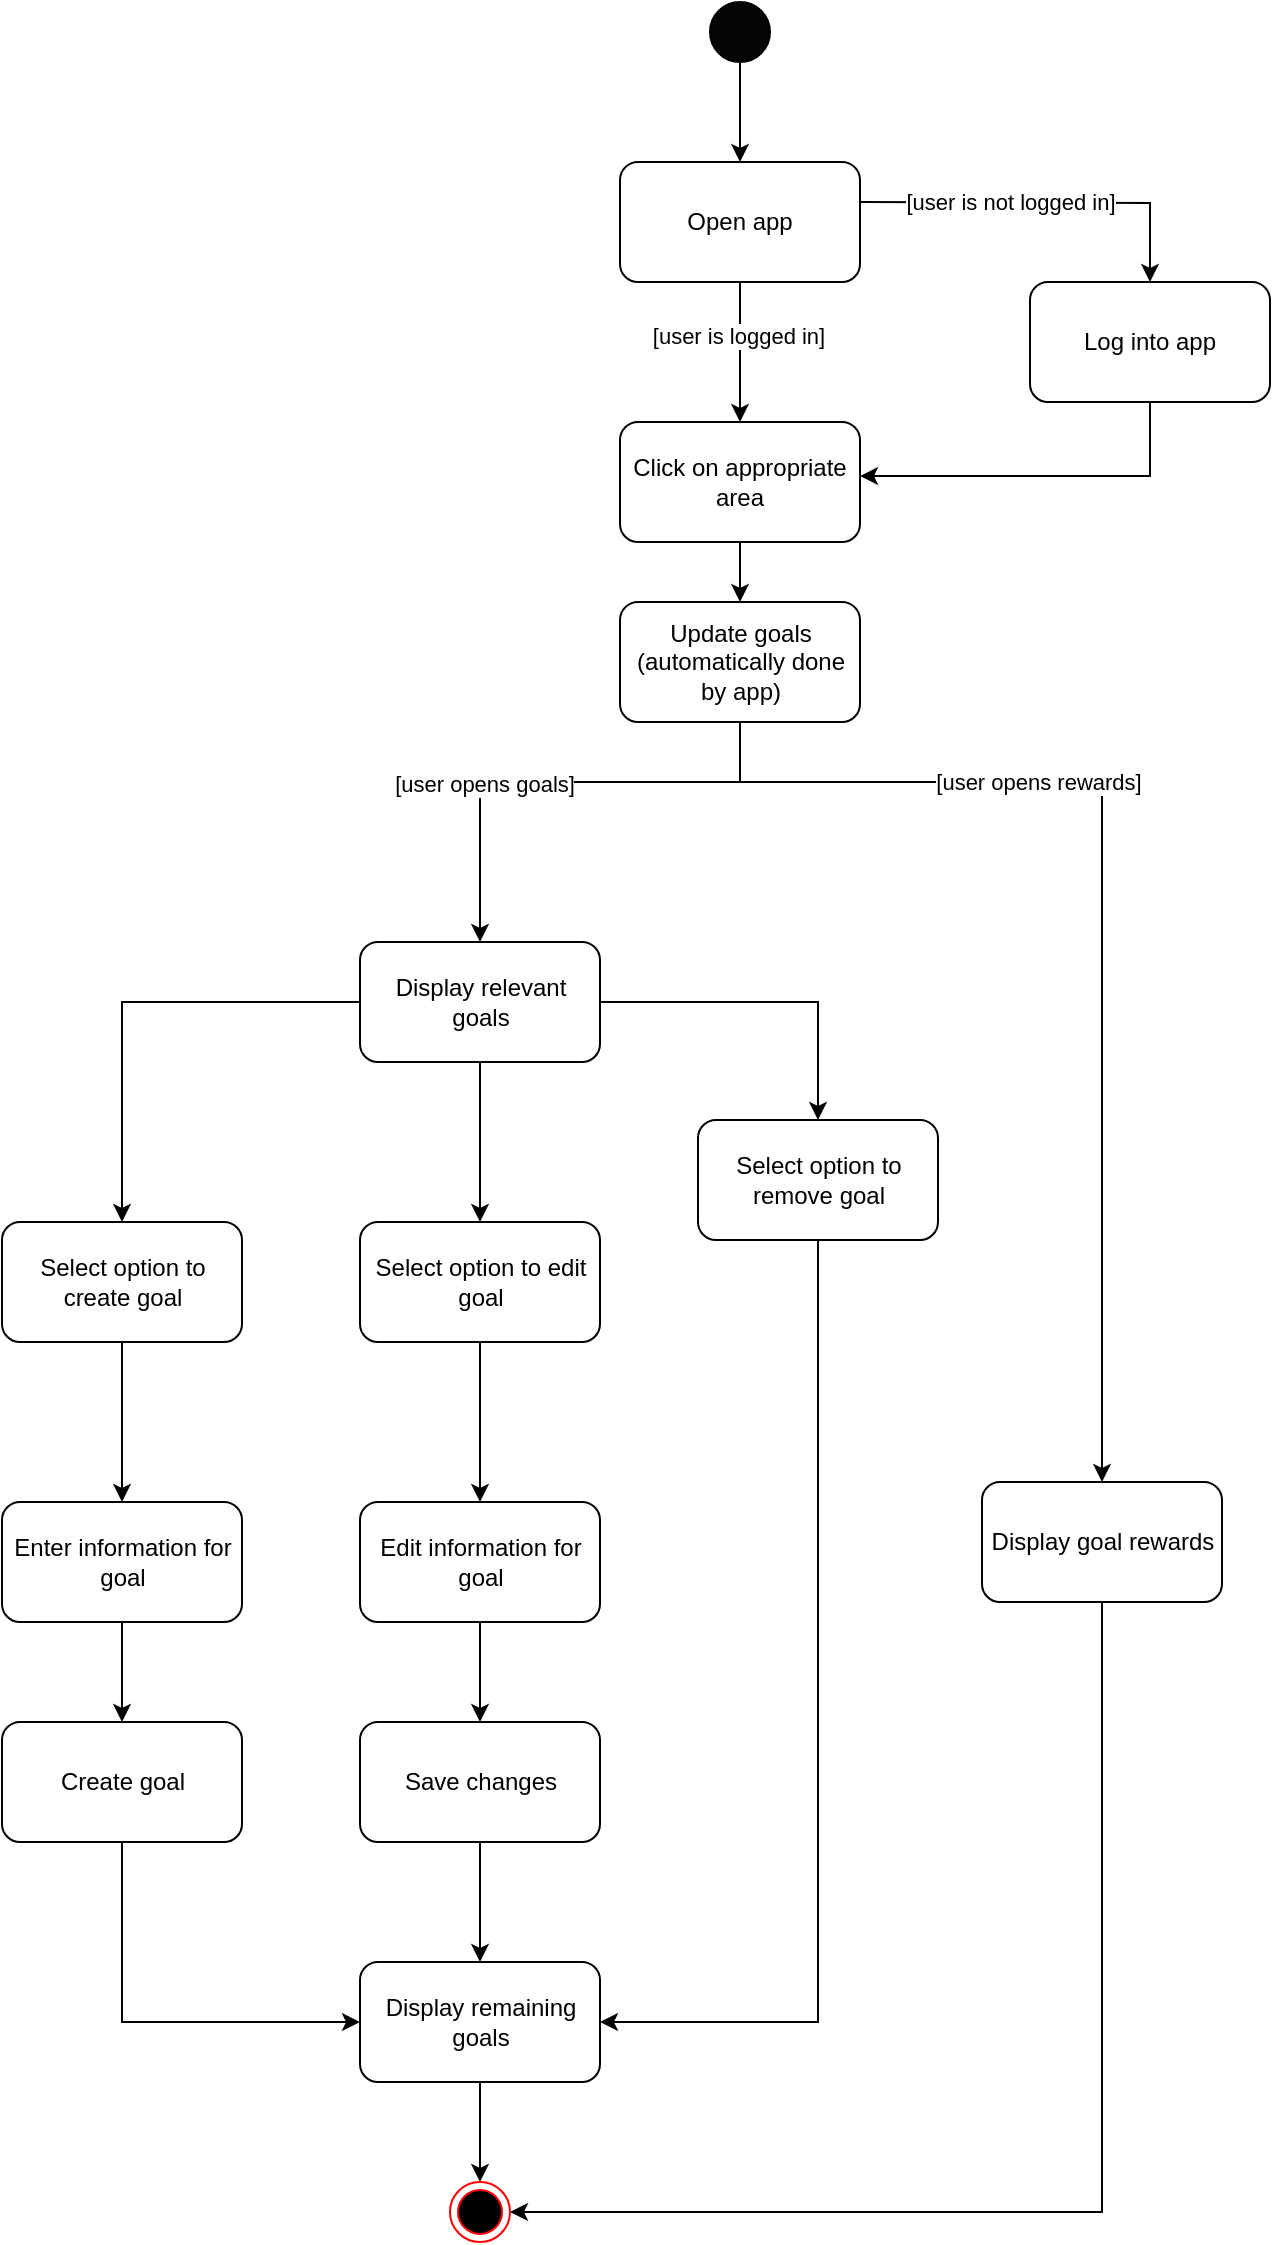 <mxfile version="20.4.0" type="github">
  <diagram id="QUWLHqUXrnmNoyzQJEGA" name="Page-1">
    <mxGraphModel dx="2585" dy="1371" grid="0" gridSize="10" guides="1" tooltips="1" connect="1" arrows="1" fold="1" page="1" pageScale="1" pageWidth="827" pageHeight="1169" math="0" shadow="0">
      <root>
        <mxCell id="0" />
        <mxCell id="1" parent="0" />
        <mxCell id="v6WbEAY-MrD24lhqeNnE-1" value="" style="edgeStyle=orthogonalEdgeStyle;rounded=0;orthogonalLoop=1;jettySize=auto;html=1;" parent="1" source="v6WbEAY-MrD24lhqeNnE-2" target="v6WbEAY-MrD24lhqeNnE-5" edge="1">
          <mxGeometry relative="1" as="geometry" />
        </mxCell>
        <mxCell id="v6WbEAY-MrD24lhqeNnE-2" value="" style="ellipse;whiteSpace=wrap;html=1;direction=east;fillColor=#050505;" parent="1" vertex="1">
          <mxGeometry x="394" y="20" width="30" height="30" as="geometry" />
        </mxCell>
        <mxCell id="v6WbEAY-MrD24lhqeNnE-3" value="" style="edgeStyle=orthogonalEdgeStyle;rounded=0;orthogonalLoop=1;jettySize=auto;html=1;" parent="1" source="v6WbEAY-MrD24lhqeNnE-5" target="v6WbEAY-MrD24lhqeNnE-7" edge="1">
          <mxGeometry relative="1" as="geometry" />
        </mxCell>
        <mxCell id="v6WbEAY-MrD24lhqeNnE-4" value="[user is logged in]" style="edgeLabel;html=1;align=center;verticalAlign=middle;resizable=0;points=[];" parent="v6WbEAY-MrD24lhqeNnE-3" vertex="1" connectable="0">
          <mxGeometry x="-0.25" y="-1" relative="1" as="geometry">
            <mxPoint as="offset" />
          </mxGeometry>
        </mxCell>
        <mxCell id="v6WbEAY-MrD24lhqeNnE-5" value="Open app" style="rounded=1;whiteSpace=wrap;html=1;fillColor=#FFFFFF;" parent="1" vertex="1">
          <mxGeometry x="349" y="100" width="120" height="60" as="geometry" />
        </mxCell>
        <mxCell id="v6WbEAY-MrD24lhqeNnE-27" style="edgeStyle=orthogonalEdgeStyle;rounded=0;orthogonalLoop=1;jettySize=auto;html=1;entryX=0.5;entryY=0;entryDx=0;entryDy=0;exitX=0.5;exitY=1;exitDx=0;exitDy=0;" parent="1" source="gmOxqoZvCZuzYblSiJEM-9" target="v6WbEAY-MrD24lhqeNnE-9" edge="1">
          <mxGeometry relative="1" as="geometry">
            <Array as="points">
              <mxPoint x="409" y="410" />
              <mxPoint x="279" y="410" />
            </Array>
          </mxGeometry>
        </mxCell>
        <mxCell id="gmOxqoZvCZuzYblSiJEM-4" value="[user opens goals]" style="edgeLabel;html=1;align=center;verticalAlign=middle;resizable=0;points=[];" parent="v6WbEAY-MrD24lhqeNnE-27" vertex="1" connectable="0">
          <mxGeometry x="0.322" y="1" relative="1" as="geometry">
            <mxPoint as="offset" />
          </mxGeometry>
        </mxCell>
        <mxCell id="gmOxqoZvCZuzYblSiJEM-3" style="edgeStyle=orthogonalEdgeStyle;rounded=0;orthogonalLoop=1;jettySize=auto;html=1;exitX=0.5;exitY=1;exitDx=0;exitDy=0;entryX=0.5;entryY=0;entryDx=0;entryDy=0;" parent="1" source="gmOxqoZvCZuzYblSiJEM-9" target="gmOxqoZvCZuzYblSiJEM-2" edge="1">
          <mxGeometry relative="1" as="geometry">
            <mxPoint x="409" y="288" as="sourcePoint" />
            <mxPoint x="670" y="480" as="targetPoint" />
            <Array as="points">
              <mxPoint x="409" y="410" />
              <mxPoint x="590" y="410" />
              <mxPoint x="590" y="760" />
            </Array>
          </mxGeometry>
        </mxCell>
        <mxCell id="gmOxqoZvCZuzYblSiJEM-8" value="[user opens rewards]" style="edgeLabel;html=1;align=center;verticalAlign=middle;resizable=0;points=[];" parent="gmOxqoZvCZuzYblSiJEM-3" vertex="1" connectable="0">
          <mxGeometry x="-0.434" relative="1" as="geometry">
            <mxPoint x="20" as="offset" />
          </mxGeometry>
        </mxCell>
        <mxCell id="gmOxqoZvCZuzYblSiJEM-10" style="edgeStyle=orthogonalEdgeStyle;rounded=0;orthogonalLoop=1;jettySize=auto;html=1;entryX=0.5;entryY=0;entryDx=0;entryDy=0;" parent="1" source="v6WbEAY-MrD24lhqeNnE-7" target="gmOxqoZvCZuzYblSiJEM-9" edge="1">
          <mxGeometry relative="1" as="geometry" />
        </mxCell>
        <mxCell id="v6WbEAY-MrD24lhqeNnE-7" value="Click on appropriate area" style="rounded=1;whiteSpace=wrap;html=1;fillColor=#FFFFFF;" parent="1" vertex="1">
          <mxGeometry x="349" y="230" width="120" height="60" as="geometry" />
        </mxCell>
        <mxCell id="v6WbEAY-MrD24lhqeNnE-26" value="" style="edgeStyle=orthogonalEdgeStyle;rounded=0;orthogonalLoop=1;jettySize=auto;html=1;" parent="1" source="v6WbEAY-MrD24lhqeNnE-9" target="v6WbEAY-MrD24lhqeNnE-25" edge="1">
          <mxGeometry relative="1" as="geometry" />
        </mxCell>
        <mxCell id="v6WbEAY-MrD24lhqeNnE-30" style="edgeStyle=orthogonalEdgeStyle;rounded=0;orthogonalLoop=1;jettySize=auto;html=1;entryX=0.5;entryY=0;entryDx=0;entryDy=0;" parent="1" source="v6WbEAY-MrD24lhqeNnE-9" target="v6WbEAY-MrD24lhqeNnE-29" edge="1">
          <mxGeometry relative="1" as="geometry">
            <mxPoint x="450" y="630" as="targetPoint" />
          </mxGeometry>
        </mxCell>
        <mxCell id="v6WbEAY-MrD24lhqeNnE-31" style="edgeStyle=orthogonalEdgeStyle;rounded=0;orthogonalLoop=1;jettySize=auto;html=1;entryX=0.5;entryY=0;entryDx=0;entryDy=0;" parent="1" source="v6WbEAY-MrD24lhqeNnE-9" target="v6WbEAY-MrD24lhqeNnE-28" edge="1">
          <mxGeometry relative="1" as="geometry" />
        </mxCell>
        <mxCell id="v6WbEAY-MrD24lhqeNnE-9" value="Display relevant goals" style="rounded=1;whiteSpace=wrap;html=1;fillColor=#FFFFFF;spacingLeft=1;" parent="1" vertex="1">
          <mxGeometry x="219" y="490" width="120" height="60" as="geometry" />
        </mxCell>
        <mxCell id="v6WbEAY-MrD24lhqeNnE-35" value="" style="edgeStyle=orthogonalEdgeStyle;rounded=0;orthogonalLoop=1;jettySize=auto;html=1;" parent="1" source="v6WbEAY-MrD24lhqeNnE-25" target="v6WbEAY-MrD24lhqeNnE-34" edge="1">
          <mxGeometry relative="1" as="geometry" />
        </mxCell>
        <mxCell id="v6WbEAY-MrD24lhqeNnE-25" value="Select option to edit goal" style="rounded=1;whiteSpace=wrap;html=1;fillColor=#FFFFFF;spacingLeft=1;" parent="1" vertex="1">
          <mxGeometry x="219" y="630" width="120" height="60" as="geometry" />
        </mxCell>
        <mxCell id="v6WbEAY-MrD24lhqeNnE-33" value="" style="edgeStyle=orthogonalEdgeStyle;rounded=0;orthogonalLoop=1;jettySize=auto;html=1;" parent="1" source="v6WbEAY-MrD24lhqeNnE-28" target="v6WbEAY-MrD24lhqeNnE-32" edge="1">
          <mxGeometry relative="1" as="geometry" />
        </mxCell>
        <mxCell id="v6WbEAY-MrD24lhqeNnE-28" value="Select option to create goal" style="rounded=1;whiteSpace=wrap;html=1;fillColor=#FFFFFF;spacingLeft=1;" parent="1" vertex="1">
          <mxGeometry x="40" y="630" width="120" height="60" as="geometry" />
        </mxCell>
        <mxCell id="gmOxqoZvCZuzYblSiJEM-12" style="edgeStyle=orthogonalEdgeStyle;rounded=0;orthogonalLoop=1;jettySize=auto;html=1;entryX=1;entryY=0.5;entryDx=0;entryDy=0;" parent="1" source="v6WbEAY-MrD24lhqeNnE-29" target="v6WbEAY-MrD24lhqeNnE-42" edge="1">
          <mxGeometry relative="1" as="geometry">
            <Array as="points">
              <mxPoint x="448" y="1030" />
            </Array>
          </mxGeometry>
        </mxCell>
        <mxCell id="v6WbEAY-MrD24lhqeNnE-29" value="Select option to remove goal" style="rounded=1;whiteSpace=wrap;html=1;fillColor=#FFFFFF;spacingLeft=1;" parent="1" vertex="1">
          <mxGeometry x="388" y="579" width="120" height="60" as="geometry" />
        </mxCell>
        <mxCell id="v6WbEAY-MrD24lhqeNnE-41" value="" style="edgeStyle=orthogonalEdgeStyle;rounded=0;orthogonalLoop=1;jettySize=auto;html=1;" parent="1" source="v6WbEAY-MrD24lhqeNnE-32" target="v6WbEAY-MrD24lhqeNnE-40" edge="1">
          <mxGeometry relative="1" as="geometry" />
        </mxCell>
        <mxCell id="v6WbEAY-MrD24lhqeNnE-32" value="Enter information for goal" style="rounded=1;whiteSpace=wrap;html=1;fillColor=#FFFFFF;spacingLeft=1;" parent="1" vertex="1">
          <mxGeometry x="40" y="770" width="120" height="60" as="geometry" />
        </mxCell>
        <mxCell id="v6WbEAY-MrD24lhqeNnE-39" value="" style="edgeStyle=orthogonalEdgeStyle;rounded=0;orthogonalLoop=1;jettySize=auto;html=1;" parent="1" source="v6WbEAY-MrD24lhqeNnE-34" target="v6WbEAY-MrD24lhqeNnE-38" edge="1">
          <mxGeometry relative="1" as="geometry" />
        </mxCell>
        <mxCell id="v6WbEAY-MrD24lhqeNnE-34" value="Edit information for goal" style="rounded=1;whiteSpace=wrap;html=1;fillColor=#FFFFFF;spacingLeft=1;" parent="1" vertex="1">
          <mxGeometry x="219" y="770" width="120" height="60" as="geometry" />
        </mxCell>
        <mxCell id="v6WbEAY-MrD24lhqeNnE-44" style="edgeStyle=orthogonalEdgeStyle;rounded=0;orthogonalLoop=1;jettySize=auto;html=1;entryX=0.5;entryY=0;entryDx=0;entryDy=0;" parent="1" source="v6WbEAY-MrD24lhqeNnE-38" target="v6WbEAY-MrD24lhqeNnE-42" edge="1">
          <mxGeometry relative="1" as="geometry" />
        </mxCell>
        <mxCell id="v6WbEAY-MrD24lhqeNnE-38" value="Save changes" style="rounded=1;whiteSpace=wrap;html=1;fillColor=#FFFFFF;spacingLeft=1;" parent="1" vertex="1">
          <mxGeometry x="219" y="880" width="120" height="60" as="geometry" />
        </mxCell>
        <mxCell id="v6WbEAY-MrD24lhqeNnE-45" style="edgeStyle=orthogonalEdgeStyle;rounded=0;orthogonalLoop=1;jettySize=auto;html=1;entryX=0;entryY=0.5;entryDx=0;entryDy=0;" parent="1" source="v6WbEAY-MrD24lhqeNnE-40" target="v6WbEAY-MrD24lhqeNnE-42" edge="1">
          <mxGeometry relative="1" as="geometry">
            <Array as="points">
              <mxPoint x="100" y="1030" />
            </Array>
          </mxGeometry>
        </mxCell>
        <mxCell id="v6WbEAY-MrD24lhqeNnE-40" value="Create goal" style="rounded=1;whiteSpace=wrap;html=1;fillColor=#FFFFFF;spacingLeft=1;" parent="1" vertex="1">
          <mxGeometry x="40" y="880" width="120" height="60" as="geometry" />
        </mxCell>
        <mxCell id="v6WbEAY-MrD24lhqeNnE-46" style="edgeStyle=orthogonalEdgeStyle;rounded=0;orthogonalLoop=1;jettySize=auto;html=1;entryX=0.5;entryY=0;entryDx=0;entryDy=0;" parent="1" source="v6WbEAY-MrD24lhqeNnE-42" edge="1">
          <mxGeometry relative="1" as="geometry">
            <mxPoint x="279" y="1110" as="targetPoint" />
          </mxGeometry>
        </mxCell>
        <mxCell id="v6WbEAY-MrD24lhqeNnE-42" value="Display remaining goals" style="rounded=1;whiteSpace=wrap;html=1;fillColor=#FFFFFF;spacingLeft=1;" parent="1" vertex="1">
          <mxGeometry x="219" y="1000" width="120" height="60" as="geometry" />
        </mxCell>
        <mxCell id="v6WbEAY-MrD24lhqeNnE-47" style="edgeStyle=orthogonalEdgeStyle;rounded=0;orthogonalLoop=1;jettySize=auto;html=1;entryX=0.5;entryY=0;entryDx=0;entryDy=0;" parent="1" target="v6WbEAY-MrD24lhqeNnE-50" edge="1">
          <mxGeometry relative="1" as="geometry">
            <mxPoint x="469" y="120" as="sourcePoint" />
          </mxGeometry>
        </mxCell>
        <mxCell id="v6WbEAY-MrD24lhqeNnE-48" value="[user is not logged in]" style="edgeLabel;html=1;align=center;verticalAlign=middle;resizable=0;points=[];" parent="v6WbEAY-MrD24lhqeNnE-47" vertex="1" connectable="0">
          <mxGeometry x="-0.535" y="-2" relative="1" as="geometry">
            <mxPoint x="32" y="-2" as="offset" />
          </mxGeometry>
        </mxCell>
        <mxCell id="v6WbEAY-MrD24lhqeNnE-49" style="edgeStyle=orthogonalEdgeStyle;rounded=0;orthogonalLoop=1;jettySize=auto;html=1;entryX=1;entryY=0.617;entryDx=0;entryDy=0;entryPerimeter=0;" parent="1" source="v6WbEAY-MrD24lhqeNnE-50" edge="1">
          <mxGeometry relative="1" as="geometry">
            <mxPoint x="469" y="257.02" as="targetPoint" />
            <Array as="points">
              <mxPoint x="614" y="257" />
            </Array>
          </mxGeometry>
        </mxCell>
        <mxCell id="v6WbEAY-MrD24lhqeNnE-50" value="Log into app" style="rounded=1;whiteSpace=wrap;html=1;fillColor=#FFFFFF;" parent="1" vertex="1">
          <mxGeometry x="554" y="160" width="120" height="60" as="geometry" />
        </mxCell>
        <mxCell id="gmOxqoZvCZuzYblSiJEM-11" style="edgeStyle=orthogonalEdgeStyle;rounded=0;orthogonalLoop=1;jettySize=auto;html=1;entryX=1;entryY=0.5;entryDx=0;entryDy=0;" parent="1" source="gmOxqoZvCZuzYblSiJEM-2" edge="1">
          <mxGeometry relative="1" as="geometry">
            <Array as="points">
              <mxPoint x="590" y="1125" />
            </Array>
            <mxPoint x="294" y="1125" as="targetPoint" />
          </mxGeometry>
        </mxCell>
        <mxCell id="gmOxqoZvCZuzYblSiJEM-2" value="Display goal rewards" style="rounded=1;whiteSpace=wrap;html=1;fillColor=#FFFFFF;spacingLeft=1;" parent="1" vertex="1">
          <mxGeometry x="530" y="760" width="120" height="60" as="geometry" />
        </mxCell>
        <mxCell id="gmOxqoZvCZuzYblSiJEM-9" value="Update goals (automatically done by app)" style="rounded=1;whiteSpace=wrap;html=1;fillColor=#FFFFFF;spacingLeft=1;" parent="1" vertex="1">
          <mxGeometry x="349" y="320" width="120" height="60" as="geometry" />
        </mxCell>
        <mxCell id="GI7SRcwr_hC_9KQXc03E-1" value="" style="ellipse;html=1;shape=endState;fillColor=#000000;strokeColor=#ff0000;" vertex="1" parent="1">
          <mxGeometry x="264" y="1110" width="30" height="30" as="geometry" />
        </mxCell>
      </root>
    </mxGraphModel>
  </diagram>
</mxfile>
